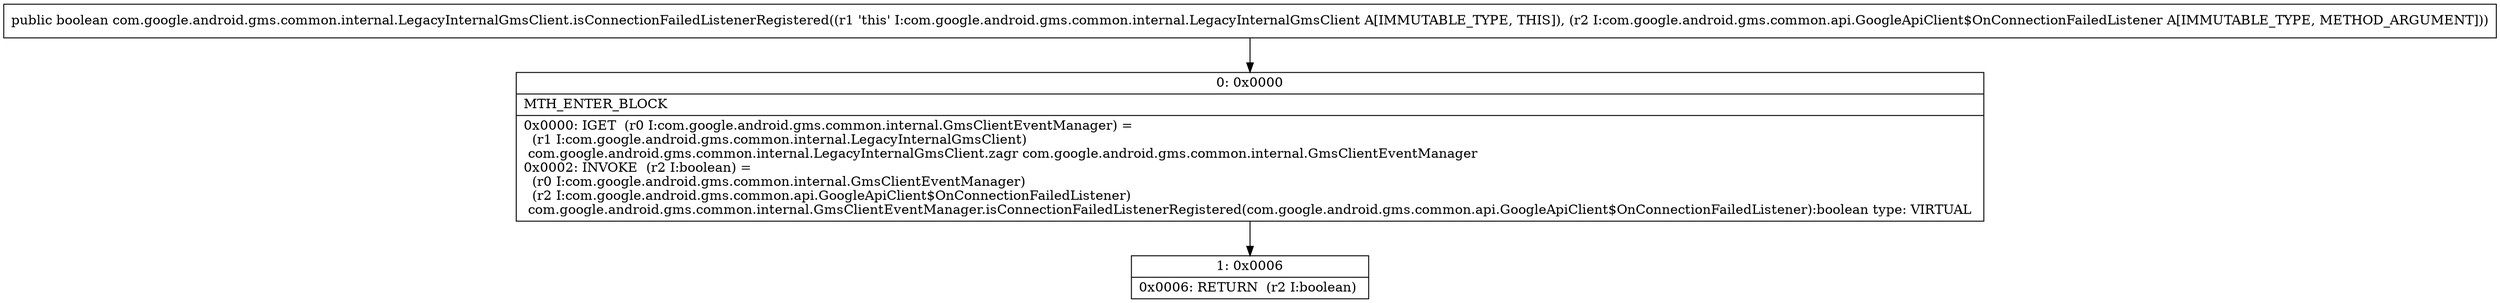 digraph "CFG forcom.google.android.gms.common.internal.LegacyInternalGmsClient.isConnectionFailedListenerRegistered(Lcom\/google\/android\/gms\/common\/api\/GoogleApiClient$OnConnectionFailedListener;)Z" {
Node_0 [shape=record,label="{0\:\ 0x0000|MTH_ENTER_BLOCK\l|0x0000: IGET  (r0 I:com.google.android.gms.common.internal.GmsClientEventManager) = \l  (r1 I:com.google.android.gms.common.internal.LegacyInternalGmsClient)\l com.google.android.gms.common.internal.LegacyInternalGmsClient.zagr com.google.android.gms.common.internal.GmsClientEventManager \l0x0002: INVOKE  (r2 I:boolean) = \l  (r0 I:com.google.android.gms.common.internal.GmsClientEventManager)\l  (r2 I:com.google.android.gms.common.api.GoogleApiClient$OnConnectionFailedListener)\l com.google.android.gms.common.internal.GmsClientEventManager.isConnectionFailedListenerRegistered(com.google.android.gms.common.api.GoogleApiClient$OnConnectionFailedListener):boolean type: VIRTUAL \l}"];
Node_1 [shape=record,label="{1\:\ 0x0006|0x0006: RETURN  (r2 I:boolean) \l}"];
MethodNode[shape=record,label="{public boolean com.google.android.gms.common.internal.LegacyInternalGmsClient.isConnectionFailedListenerRegistered((r1 'this' I:com.google.android.gms.common.internal.LegacyInternalGmsClient A[IMMUTABLE_TYPE, THIS]), (r2 I:com.google.android.gms.common.api.GoogleApiClient$OnConnectionFailedListener A[IMMUTABLE_TYPE, METHOD_ARGUMENT])) }"];
MethodNode -> Node_0;
Node_0 -> Node_1;
}

